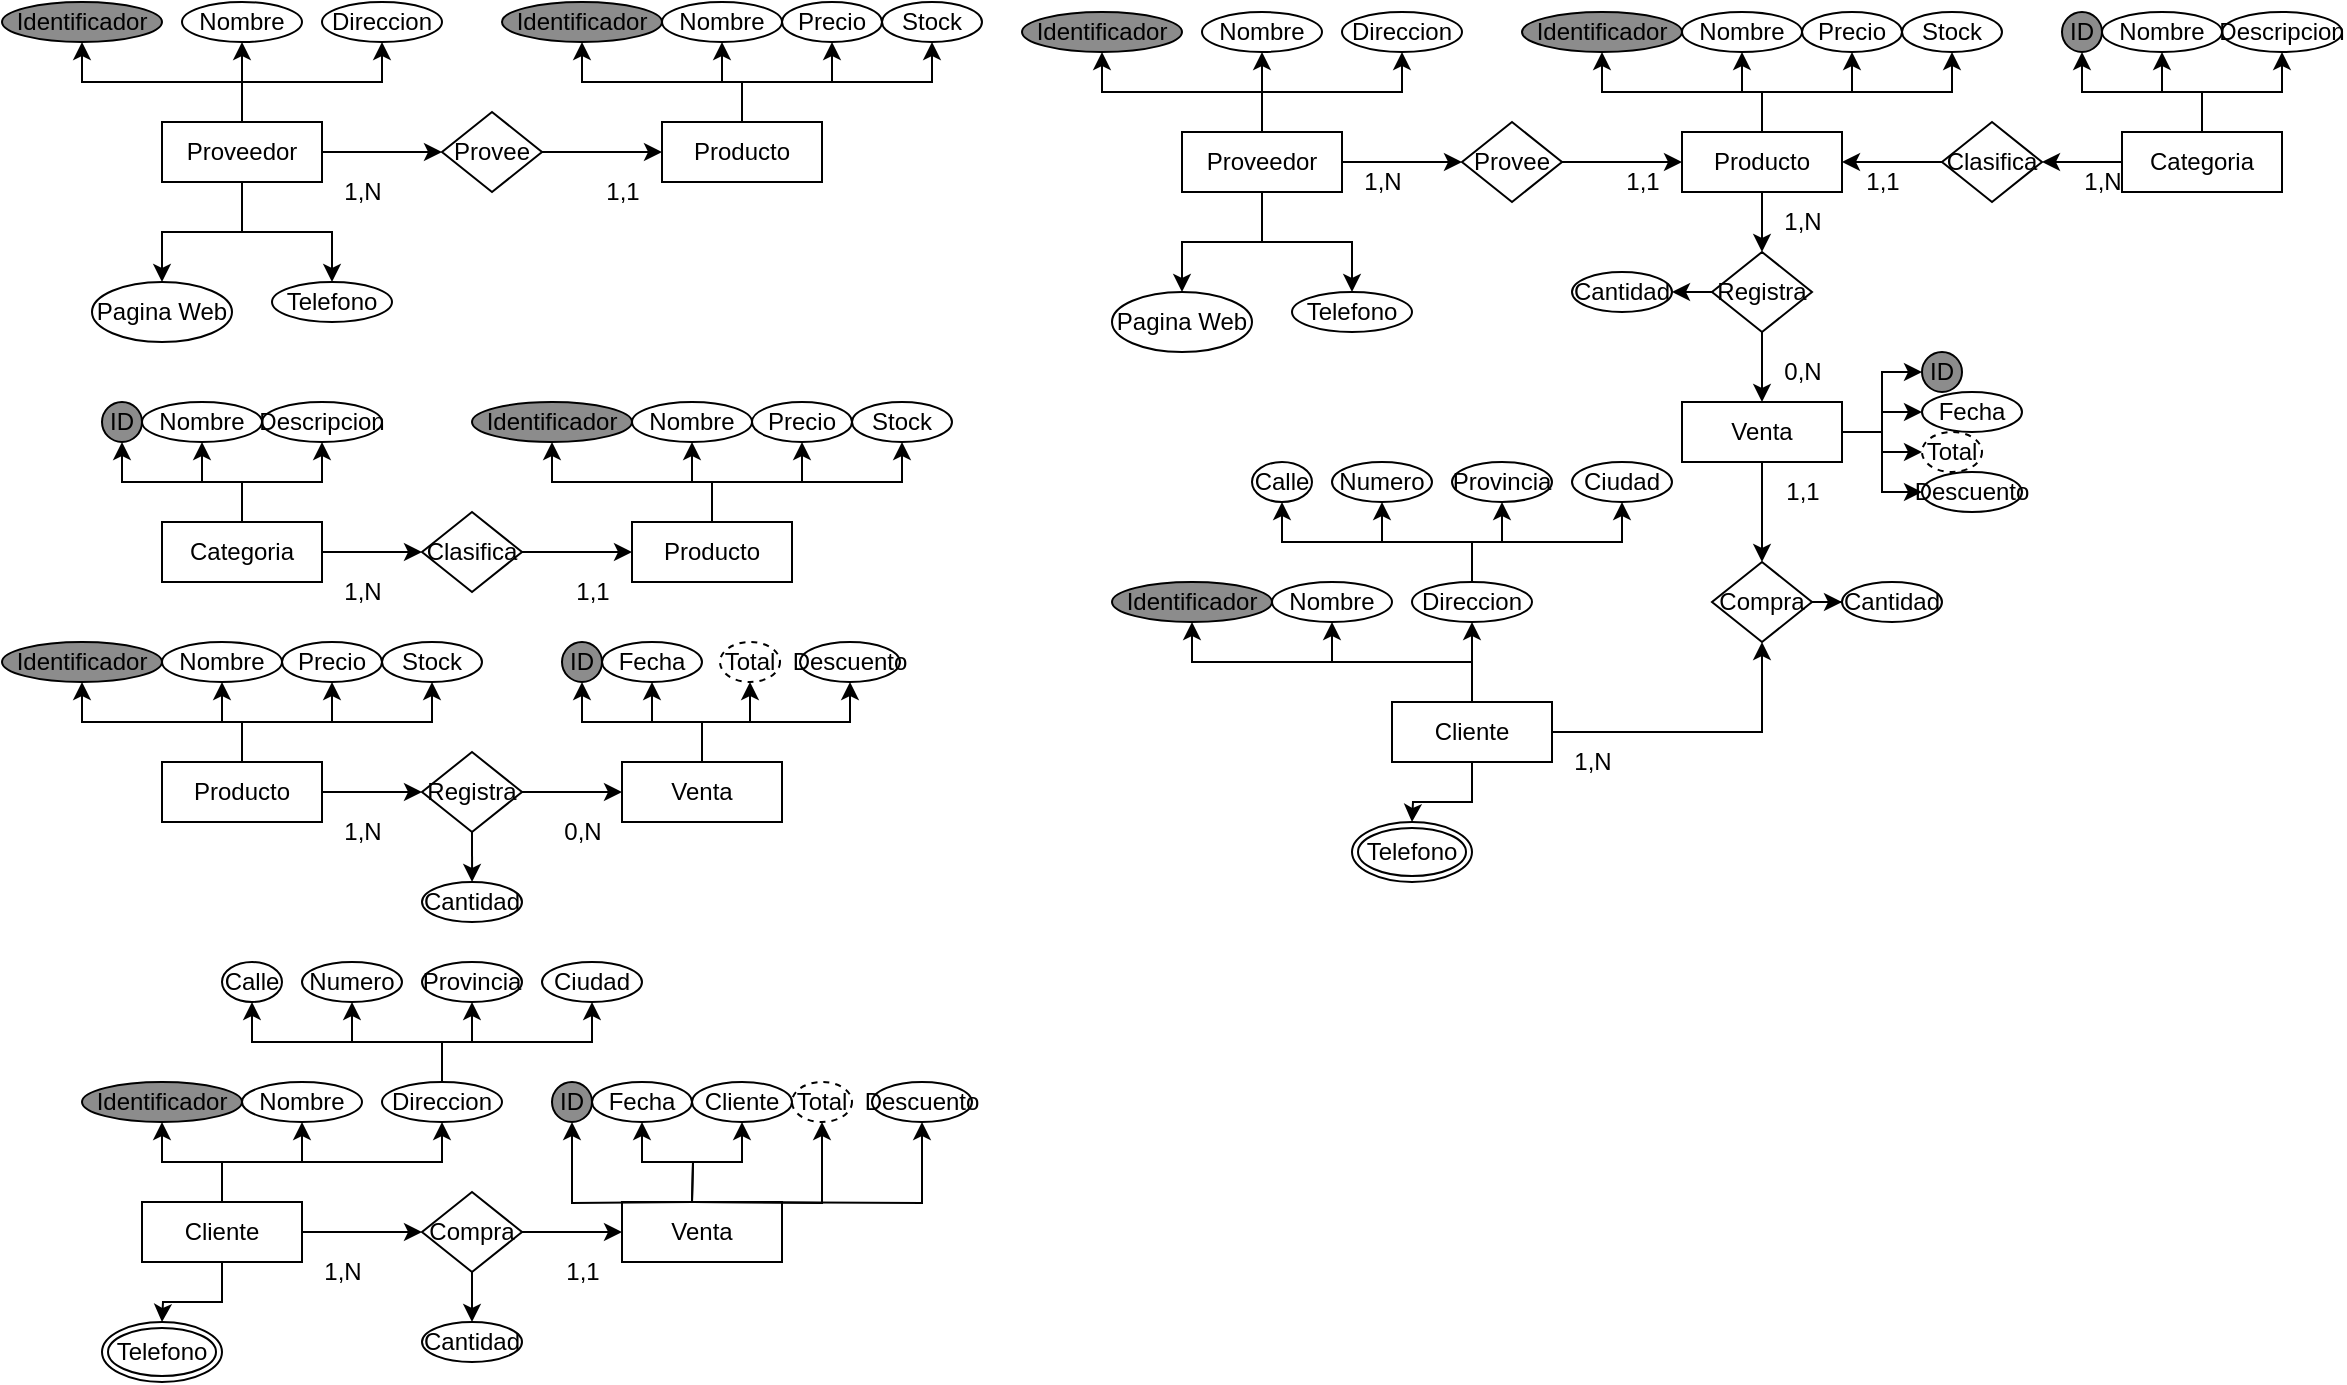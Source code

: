 <mxfile version="20.4.1" type="device"><diagram id="pn0UYBncT1YcpUDkADJy" name="Página-1"><mxGraphModel dx="1955" dy="907" grid="1" gridSize="10" guides="1" tooltips="1" connect="1" arrows="1" fold="1" page="1" pageScale="1" pageWidth="827" pageHeight="1169" math="0" shadow="0"><root><mxCell id="0"/><mxCell id="1" parent="0"/><mxCell id="WJooTVMHky1j0S2hfxeT-3" style="edgeStyle=orthogonalEdgeStyle;rounded=0;orthogonalLoop=1;jettySize=auto;html=1;exitX=0.5;exitY=0;exitDx=0;exitDy=0;entryX=0.5;entryY=1;entryDx=0;entryDy=0;" edge="1" parent="1" source="WJooTVMHky1j0S2hfxeT-1" target="WJooTVMHky1j0S2hfxeT-2"><mxGeometry relative="1" as="geometry"/></mxCell><mxCell id="WJooTVMHky1j0S2hfxeT-5" style="edgeStyle=orthogonalEdgeStyle;rounded=0;orthogonalLoop=1;jettySize=auto;html=1;exitX=0.5;exitY=0;exitDx=0;exitDy=0;entryX=0.5;entryY=1;entryDx=0;entryDy=0;" edge="1" parent="1" source="WJooTVMHky1j0S2hfxeT-1" target="WJooTVMHky1j0S2hfxeT-4"><mxGeometry relative="1" as="geometry"/></mxCell><mxCell id="WJooTVMHky1j0S2hfxeT-7" style="edgeStyle=orthogonalEdgeStyle;rounded=0;orthogonalLoop=1;jettySize=auto;html=1;exitX=0.5;exitY=0;exitDx=0;exitDy=0;entryX=0.5;entryY=1;entryDx=0;entryDy=0;" edge="1" parent="1" source="WJooTVMHky1j0S2hfxeT-1" target="WJooTVMHky1j0S2hfxeT-6"><mxGeometry relative="1" as="geometry"/></mxCell><mxCell id="WJooTVMHky1j0S2hfxeT-9" style="edgeStyle=orthogonalEdgeStyle;rounded=0;orthogonalLoop=1;jettySize=auto;html=1;exitX=0.5;exitY=1;exitDx=0;exitDy=0;entryX=0.5;entryY=0;entryDx=0;entryDy=0;" edge="1" parent="1" source="WJooTVMHky1j0S2hfxeT-1" target="WJooTVMHky1j0S2hfxeT-8"><mxGeometry relative="1" as="geometry"/></mxCell><mxCell id="WJooTVMHky1j0S2hfxeT-12" style="edgeStyle=orthogonalEdgeStyle;rounded=0;orthogonalLoop=1;jettySize=auto;html=1;exitX=0.5;exitY=1;exitDx=0;exitDy=0;entryX=0.5;entryY=0;entryDx=0;entryDy=0;" edge="1" parent="1" source="WJooTVMHky1j0S2hfxeT-1" target="WJooTVMHky1j0S2hfxeT-10"><mxGeometry relative="1" as="geometry"/></mxCell><mxCell id="WJooTVMHky1j0S2hfxeT-67" style="edgeStyle=orthogonalEdgeStyle;rounded=0;orthogonalLoop=1;jettySize=auto;html=1;exitX=1;exitY=0.5;exitDx=0;exitDy=0;entryX=0;entryY=0.5;entryDx=0;entryDy=0;" edge="1" parent="1" source="WJooTVMHky1j0S2hfxeT-1" target="WJooTVMHky1j0S2hfxeT-66"><mxGeometry relative="1" as="geometry"/></mxCell><mxCell id="WJooTVMHky1j0S2hfxeT-1" value="Proveedor" style="rounded=0;whiteSpace=wrap;html=1;" vertex="1" parent="1"><mxGeometry x="90" y="80" width="80" height="30" as="geometry"/></mxCell><mxCell id="WJooTVMHky1j0S2hfxeT-2" value="Identificador" style="ellipse;whiteSpace=wrap;html=1;fillColor=#8C8C8C;" vertex="1" parent="1"><mxGeometry x="10" y="20" width="80" height="20" as="geometry"/></mxCell><mxCell id="WJooTVMHky1j0S2hfxeT-4" value="Nombre" style="ellipse;whiteSpace=wrap;html=1;fillColor=#FFFFFF;" vertex="1" parent="1"><mxGeometry x="100" y="20" width="60" height="20" as="geometry"/></mxCell><mxCell id="WJooTVMHky1j0S2hfxeT-6" value="Direccion" style="ellipse;whiteSpace=wrap;html=1;fillColor=#FFFFFF;" vertex="1" parent="1"><mxGeometry x="170" y="20" width="60" height="20" as="geometry"/></mxCell><mxCell id="WJooTVMHky1j0S2hfxeT-8" value="Telefono" style="ellipse;whiteSpace=wrap;html=1;fillColor=#FFFFFF;" vertex="1" parent="1"><mxGeometry x="145" y="160" width="60" height="20" as="geometry"/></mxCell><mxCell id="WJooTVMHky1j0S2hfxeT-10" value="Pagina Web" style="ellipse;whiteSpace=wrap;html=1;fillColor=#FFFFFF;" vertex="1" parent="1"><mxGeometry x="55" y="160" width="70" height="30" as="geometry"/></mxCell><mxCell id="WJooTVMHky1j0S2hfxeT-15" style="edgeStyle=orthogonalEdgeStyle;rounded=0;orthogonalLoop=1;jettySize=auto;html=1;exitX=0.5;exitY=0;exitDx=0;exitDy=0;entryX=0.5;entryY=1;entryDx=0;entryDy=0;" edge="1" parent="1" source="WJooTVMHky1j0S2hfxeT-13" target="WJooTVMHky1j0S2hfxeT-14"><mxGeometry relative="1" as="geometry"/></mxCell><mxCell id="WJooTVMHky1j0S2hfxeT-21" style="edgeStyle=orthogonalEdgeStyle;rounded=0;orthogonalLoop=1;jettySize=auto;html=1;exitX=0.5;exitY=0;exitDx=0;exitDy=0;entryX=0.5;entryY=1;entryDx=0;entryDy=0;" edge="1" parent="1" source="WJooTVMHky1j0S2hfxeT-13" target="WJooTVMHky1j0S2hfxeT-19"><mxGeometry relative="1" as="geometry"/></mxCell><mxCell id="WJooTVMHky1j0S2hfxeT-22" style="edgeStyle=orthogonalEdgeStyle;rounded=0;orthogonalLoop=1;jettySize=auto;html=1;exitX=0.5;exitY=0;exitDx=0;exitDy=0;entryX=0.5;entryY=1;entryDx=0;entryDy=0;" edge="1" parent="1" source="WJooTVMHky1j0S2hfxeT-13" target="WJooTVMHky1j0S2hfxeT-20"><mxGeometry relative="1" as="geometry"/></mxCell><mxCell id="WJooTVMHky1j0S2hfxeT-24" style="edgeStyle=orthogonalEdgeStyle;rounded=0;orthogonalLoop=1;jettySize=auto;html=1;exitX=0.5;exitY=1;exitDx=0;exitDy=0;entryX=0.5;entryY=0;entryDx=0;entryDy=0;" edge="1" parent="1" source="WJooTVMHky1j0S2hfxeT-13"><mxGeometry relative="1" as="geometry"><mxPoint x="90" y="680" as="targetPoint"/></mxGeometry></mxCell><mxCell id="WJooTVMHky1j0S2hfxeT-110" value="" style="edgeStyle=orthogonalEdgeStyle;rounded=0;orthogonalLoop=1;jettySize=auto;html=1;" edge="1" parent="1" source="WJooTVMHky1j0S2hfxeT-13" target="WJooTVMHky1j0S2hfxeT-108"><mxGeometry relative="1" as="geometry"/></mxCell><mxCell id="WJooTVMHky1j0S2hfxeT-13" value="Cliente" style="rounded=0;whiteSpace=wrap;html=1;fillColor=#FFFFFF;" vertex="1" parent="1"><mxGeometry x="80" y="620" width="80" height="30" as="geometry"/></mxCell><mxCell id="WJooTVMHky1j0S2hfxeT-14" value="Identificador" style="ellipse;whiteSpace=wrap;html=1;fillColor=#8C8C8C;" vertex="1" parent="1"><mxGeometry x="50" y="560" width="80" height="20" as="geometry"/></mxCell><mxCell id="WJooTVMHky1j0S2hfxeT-19" value="Nombre" style="ellipse;whiteSpace=wrap;html=1;fillColor=#FFFFFF;" vertex="1" parent="1"><mxGeometry x="130" y="560" width="60" height="20" as="geometry"/></mxCell><mxCell id="WJooTVMHky1j0S2hfxeT-31" style="edgeStyle=orthogonalEdgeStyle;rounded=0;orthogonalLoop=1;jettySize=auto;html=1;exitX=0.5;exitY=0;exitDx=0;exitDy=0;entryX=0.5;entryY=1;entryDx=0;entryDy=0;" edge="1" parent="1" source="WJooTVMHky1j0S2hfxeT-20" target="WJooTVMHky1j0S2hfxeT-26"><mxGeometry relative="1" as="geometry"/></mxCell><mxCell id="WJooTVMHky1j0S2hfxeT-32" style="edgeStyle=orthogonalEdgeStyle;rounded=0;orthogonalLoop=1;jettySize=auto;html=1;exitX=0.5;exitY=0;exitDx=0;exitDy=0;entryX=0.5;entryY=1;entryDx=0;entryDy=0;" edge="1" parent="1" source="WJooTVMHky1j0S2hfxeT-20" target="WJooTVMHky1j0S2hfxeT-27"><mxGeometry relative="1" as="geometry"/></mxCell><mxCell id="WJooTVMHky1j0S2hfxeT-33" style="edgeStyle=orthogonalEdgeStyle;rounded=0;orthogonalLoop=1;jettySize=auto;html=1;exitX=0.5;exitY=0;exitDx=0;exitDy=0;entryX=0.5;entryY=1;entryDx=0;entryDy=0;" edge="1" parent="1" source="WJooTVMHky1j0S2hfxeT-20" target="WJooTVMHky1j0S2hfxeT-29"><mxGeometry relative="1" as="geometry"/></mxCell><mxCell id="WJooTVMHky1j0S2hfxeT-34" style="edgeStyle=orthogonalEdgeStyle;rounded=0;orthogonalLoop=1;jettySize=auto;html=1;exitX=0.5;exitY=0;exitDx=0;exitDy=0;entryX=0.5;entryY=1;entryDx=0;entryDy=0;" edge="1" parent="1" source="WJooTVMHky1j0S2hfxeT-20" target="WJooTVMHky1j0S2hfxeT-30"><mxGeometry relative="1" as="geometry"/></mxCell><mxCell id="WJooTVMHky1j0S2hfxeT-20" value="Direccion" style="ellipse;whiteSpace=wrap;html=1;fillColor=#FFFFFF;" vertex="1" parent="1"><mxGeometry x="200" y="560" width="60" height="20" as="geometry"/></mxCell><mxCell id="WJooTVMHky1j0S2hfxeT-25" value="Telefono" style="ellipse;shape=doubleEllipse;margin=3;whiteSpace=wrap;html=1;align=center;fillColor=#FFFFFF;" vertex="1" parent="1"><mxGeometry x="60" y="680" width="60" height="30" as="geometry"/></mxCell><mxCell id="WJooTVMHky1j0S2hfxeT-26" value="Calle" style="ellipse;whiteSpace=wrap;html=1;fillColor=#FFFFFF;" vertex="1" parent="1"><mxGeometry x="120" y="500" width="30" height="20" as="geometry"/></mxCell><mxCell id="WJooTVMHky1j0S2hfxeT-27" value="Numero" style="ellipse;whiteSpace=wrap;html=1;fillColor=#FFFFFF;" vertex="1" parent="1"><mxGeometry x="160" y="500" width="50" height="20" as="geometry"/></mxCell><mxCell id="WJooTVMHky1j0S2hfxeT-29" value="Provincia" style="ellipse;whiteSpace=wrap;html=1;fillColor=#FFFFFF;" vertex="1" parent="1"><mxGeometry x="220" y="500" width="50" height="20" as="geometry"/></mxCell><mxCell id="WJooTVMHky1j0S2hfxeT-30" value="Ciudad" style="ellipse;whiteSpace=wrap;html=1;fillColor=#FFFFFF;" vertex="1" parent="1"><mxGeometry x="280" y="500" width="50" height="20" as="geometry"/></mxCell><mxCell id="WJooTVMHky1j0S2hfxeT-42" style="edgeStyle=orthogonalEdgeStyle;rounded=0;orthogonalLoop=1;jettySize=auto;html=1;exitX=0.5;exitY=0;exitDx=0;exitDy=0;entryX=0.5;entryY=1;entryDx=0;entryDy=0;" edge="1" parent="1" source="WJooTVMHky1j0S2hfxeT-35" target="WJooTVMHky1j0S2hfxeT-36"><mxGeometry relative="1" as="geometry"/></mxCell><mxCell id="WJooTVMHky1j0S2hfxeT-43" style="edgeStyle=orthogonalEdgeStyle;rounded=0;orthogonalLoop=1;jettySize=auto;html=1;exitX=0.5;exitY=0;exitDx=0;exitDy=0;entryX=0.5;entryY=1;entryDx=0;entryDy=0;" edge="1" parent="1" source="WJooTVMHky1j0S2hfxeT-35" target="WJooTVMHky1j0S2hfxeT-37"><mxGeometry relative="1" as="geometry"/></mxCell><mxCell id="WJooTVMHky1j0S2hfxeT-44" style="edgeStyle=orthogonalEdgeStyle;rounded=0;orthogonalLoop=1;jettySize=auto;html=1;exitX=0.5;exitY=0;exitDx=0;exitDy=0;entryX=0.5;entryY=1;entryDx=0;entryDy=0;" edge="1" parent="1" source="WJooTVMHky1j0S2hfxeT-35" target="WJooTVMHky1j0S2hfxeT-38"><mxGeometry relative="1" as="geometry"/></mxCell><mxCell id="WJooTVMHky1j0S2hfxeT-45" style="edgeStyle=orthogonalEdgeStyle;rounded=0;orthogonalLoop=1;jettySize=auto;html=1;exitX=0.5;exitY=0;exitDx=0;exitDy=0;" edge="1" parent="1" source="WJooTVMHky1j0S2hfxeT-35" target="WJooTVMHky1j0S2hfxeT-39"><mxGeometry relative="1" as="geometry"/></mxCell><mxCell id="WJooTVMHky1j0S2hfxeT-35" value="Producto" style="rounded=0;whiteSpace=wrap;html=1;fillColor=#FFFFFF;" vertex="1" parent="1"><mxGeometry x="340" y="80" width="80" height="30" as="geometry"/></mxCell><mxCell id="WJooTVMHky1j0S2hfxeT-36" value="Identificador" style="ellipse;whiteSpace=wrap;html=1;fillColor=#8C8C8C;" vertex="1" parent="1"><mxGeometry x="260" y="20" width="80" height="20" as="geometry"/></mxCell><mxCell id="WJooTVMHky1j0S2hfxeT-37" value="Nombre" style="ellipse;whiteSpace=wrap;html=1;fillColor=#FFFFFF;" vertex="1" parent="1"><mxGeometry x="340" y="20" width="60" height="20" as="geometry"/></mxCell><mxCell id="WJooTVMHky1j0S2hfxeT-38" value="Precio" style="ellipse;whiteSpace=wrap;html=1;fillColor=#FFFFFF;" vertex="1" parent="1"><mxGeometry x="400" y="20" width="50" height="20" as="geometry"/></mxCell><mxCell id="WJooTVMHky1j0S2hfxeT-39" value="Stock" style="ellipse;whiteSpace=wrap;html=1;fillColor=#FFFFFF;" vertex="1" parent="1"><mxGeometry x="450" y="20" width="50" height="20" as="geometry"/></mxCell><mxCell id="WJooTVMHky1j0S2hfxeT-51" style="edgeStyle=orthogonalEdgeStyle;rounded=0;orthogonalLoop=1;jettySize=auto;html=1;exitX=0.5;exitY=0;exitDx=0;exitDy=0;entryX=0.5;entryY=1;entryDx=0;entryDy=0;" edge="1" parent="1" source="WJooTVMHky1j0S2hfxeT-46" target="WJooTVMHky1j0S2hfxeT-47"><mxGeometry relative="1" as="geometry"/></mxCell><mxCell id="WJooTVMHky1j0S2hfxeT-52" style="edgeStyle=orthogonalEdgeStyle;rounded=0;orthogonalLoop=1;jettySize=auto;html=1;exitX=0.5;exitY=0;exitDx=0;exitDy=0;entryX=0.5;entryY=1;entryDx=0;entryDy=0;" edge="1" parent="1" source="WJooTVMHky1j0S2hfxeT-46" target="WJooTVMHky1j0S2hfxeT-49"><mxGeometry relative="1" as="geometry"/></mxCell><mxCell id="WJooTVMHky1j0S2hfxeT-53" style="edgeStyle=orthogonalEdgeStyle;rounded=0;orthogonalLoop=1;jettySize=auto;html=1;exitX=0.5;exitY=0;exitDx=0;exitDy=0;entryX=0.5;entryY=1;entryDx=0;entryDy=0;" edge="1" parent="1" source="WJooTVMHky1j0S2hfxeT-46" target="WJooTVMHky1j0S2hfxeT-50"><mxGeometry relative="1" as="geometry"/></mxCell><mxCell id="WJooTVMHky1j0S2hfxeT-85" style="edgeStyle=orthogonalEdgeStyle;rounded=0;orthogonalLoop=1;jettySize=auto;html=1;exitX=1;exitY=0.5;exitDx=0;exitDy=0;entryX=0;entryY=0.5;entryDx=0;entryDy=0;" edge="1" parent="1" source="WJooTVMHky1j0S2hfxeT-46" target="WJooTVMHky1j0S2hfxeT-84"><mxGeometry relative="1" as="geometry"/></mxCell><mxCell id="WJooTVMHky1j0S2hfxeT-46" value="Categoria" style="rounded=0;whiteSpace=wrap;html=1;fillColor=#FFFFFF;" vertex="1" parent="1"><mxGeometry x="90" y="280" width="80" height="30" as="geometry"/></mxCell><mxCell id="WJooTVMHky1j0S2hfxeT-47" value="ID" style="ellipse;whiteSpace=wrap;html=1;fillColor=#8C8C8C;" vertex="1" parent="1"><mxGeometry x="60" y="220" width="20" height="20" as="geometry"/></mxCell><mxCell id="WJooTVMHky1j0S2hfxeT-49" value="Nombre" style="ellipse;whiteSpace=wrap;html=1;fillColor=#FFFFFF;" vertex="1" parent="1"><mxGeometry x="80" y="220" width="60" height="20" as="geometry"/></mxCell><mxCell id="WJooTVMHky1j0S2hfxeT-50" value="Descripcion" style="ellipse;whiteSpace=wrap;html=1;fillColor=#FFFFFF;" vertex="1" parent="1"><mxGeometry x="140" y="220" width="60" height="20" as="geometry"/></mxCell><mxCell id="WJooTVMHky1j0S2hfxeT-60" style="edgeStyle=orthogonalEdgeStyle;rounded=0;orthogonalLoop=1;jettySize=auto;html=1;exitX=0.5;exitY=0;exitDx=0;exitDy=0;entryX=0.5;entryY=1;entryDx=0;entryDy=0;" edge="1" parent="1" source="WJooTVMHky1j0S2hfxeT-55" target="WJooTVMHky1j0S2hfxeT-57"><mxGeometry relative="1" as="geometry"/></mxCell><mxCell id="WJooTVMHky1j0S2hfxeT-61" style="edgeStyle=orthogonalEdgeStyle;rounded=0;orthogonalLoop=1;jettySize=auto;html=1;exitX=0.5;exitY=0;exitDx=0;exitDy=0;entryX=0.5;entryY=1;entryDx=0;entryDy=0;" edge="1" parent="1" source="WJooTVMHky1j0S2hfxeT-55" target="WJooTVMHky1j0S2hfxeT-58"><mxGeometry relative="1" as="geometry"/></mxCell><mxCell id="WJooTVMHky1j0S2hfxeT-63" style="edgeStyle=orthogonalEdgeStyle;rounded=0;orthogonalLoop=1;jettySize=auto;html=1;exitX=0.5;exitY=0;exitDx=0;exitDy=0;entryX=0.5;entryY=1;entryDx=0;entryDy=0;" edge="1" parent="1" source="WJooTVMHky1j0S2hfxeT-55" target="WJooTVMHky1j0S2hfxeT-56"><mxGeometry relative="1" as="geometry"/></mxCell><mxCell id="WJooTVMHky1j0S2hfxeT-65" style="edgeStyle=orthogonalEdgeStyle;rounded=0;orthogonalLoop=1;jettySize=auto;html=1;exitX=0.5;exitY=0;exitDx=0;exitDy=0;entryX=0.5;entryY=1;entryDx=0;entryDy=0;" edge="1" parent="1" source="WJooTVMHky1j0S2hfxeT-55" target="WJooTVMHky1j0S2hfxeT-64"><mxGeometry relative="1" as="geometry"/></mxCell><mxCell id="WJooTVMHky1j0S2hfxeT-55" value="Venta" style="rounded=0;whiteSpace=wrap;html=1;fillColor=#FFFFFF;" vertex="1" parent="1"><mxGeometry x="320" y="400" width="80" height="30" as="geometry"/></mxCell><mxCell id="WJooTVMHky1j0S2hfxeT-56" value="Total" style="ellipse;whiteSpace=wrap;html=1;align=center;dashed=1;fillColor=#FFFFFF;" vertex="1" parent="1"><mxGeometry x="369" y="340" width="30" height="20" as="geometry"/></mxCell><mxCell id="WJooTVMHky1j0S2hfxeT-57" value="ID" style="ellipse;whiteSpace=wrap;html=1;fillColor=#8C8C8C;" vertex="1" parent="1"><mxGeometry x="290" y="340" width="20" height="20" as="geometry"/></mxCell><mxCell id="WJooTVMHky1j0S2hfxeT-58" value="Fecha" style="ellipse;whiteSpace=wrap;html=1;fillColor=#FFFFFF;" vertex="1" parent="1"><mxGeometry x="310" y="340" width="50" height="20" as="geometry"/></mxCell><mxCell id="WJooTVMHky1j0S2hfxeT-64" value="Descuento" style="ellipse;whiteSpace=wrap;html=1;fillColor=#FFFFFF;" vertex="1" parent="1"><mxGeometry x="409" y="340" width="50" height="20" as="geometry"/></mxCell><mxCell id="WJooTVMHky1j0S2hfxeT-68" style="edgeStyle=orthogonalEdgeStyle;rounded=0;orthogonalLoop=1;jettySize=auto;html=1;exitX=1;exitY=0.5;exitDx=0;exitDy=0;entryX=0;entryY=0.5;entryDx=0;entryDy=0;" edge="1" parent="1" source="WJooTVMHky1j0S2hfxeT-66" target="WJooTVMHky1j0S2hfxeT-35"><mxGeometry relative="1" as="geometry"/></mxCell><mxCell id="WJooTVMHky1j0S2hfxeT-66" value="Provee" style="shape=rhombus;perimeter=rhombusPerimeter;whiteSpace=wrap;html=1;align=center;fillColor=#FFFFFF;" vertex="1" parent="1"><mxGeometry x="230" y="75" width="50" height="40" as="geometry"/></mxCell><mxCell id="WJooTVMHky1j0S2hfxeT-69" value="1,1" style="text;html=1;align=center;verticalAlign=middle;resizable=0;points=[];autosize=1;strokeColor=none;fillColor=none;" vertex="1" parent="1"><mxGeometry x="300" y="100" width="40" height="30" as="geometry"/></mxCell><mxCell id="WJooTVMHky1j0S2hfxeT-71" value="1,N" style="text;html=1;align=center;verticalAlign=middle;resizable=0;points=[];autosize=1;strokeColor=none;fillColor=none;" vertex="1" parent="1"><mxGeometry x="170" y="100" width="40" height="30" as="geometry"/></mxCell><mxCell id="WJooTVMHky1j0S2hfxeT-72" style="edgeStyle=orthogonalEdgeStyle;rounded=0;orthogonalLoop=1;jettySize=auto;html=1;exitX=0.5;exitY=0;exitDx=0;exitDy=0;entryX=0.5;entryY=1;entryDx=0;entryDy=0;" edge="1" parent="1" source="WJooTVMHky1j0S2hfxeT-76" target="WJooTVMHky1j0S2hfxeT-77"><mxGeometry relative="1" as="geometry"/></mxCell><mxCell id="WJooTVMHky1j0S2hfxeT-73" style="edgeStyle=orthogonalEdgeStyle;rounded=0;orthogonalLoop=1;jettySize=auto;html=1;exitX=0.5;exitY=0;exitDx=0;exitDy=0;entryX=0.5;entryY=1;entryDx=0;entryDy=0;" edge="1" parent="1" source="WJooTVMHky1j0S2hfxeT-76" target="WJooTVMHky1j0S2hfxeT-78"><mxGeometry relative="1" as="geometry"/></mxCell><mxCell id="WJooTVMHky1j0S2hfxeT-74" style="edgeStyle=orthogonalEdgeStyle;rounded=0;orthogonalLoop=1;jettySize=auto;html=1;exitX=0.5;exitY=0;exitDx=0;exitDy=0;entryX=0.5;entryY=1;entryDx=0;entryDy=0;" edge="1" parent="1" source="WJooTVMHky1j0S2hfxeT-76" target="WJooTVMHky1j0S2hfxeT-79"><mxGeometry relative="1" as="geometry"/></mxCell><mxCell id="WJooTVMHky1j0S2hfxeT-75" style="edgeStyle=orthogonalEdgeStyle;rounded=0;orthogonalLoop=1;jettySize=auto;html=1;exitX=0.5;exitY=0;exitDx=0;exitDy=0;" edge="1" parent="1" source="WJooTVMHky1j0S2hfxeT-76" target="WJooTVMHky1j0S2hfxeT-80"><mxGeometry relative="1" as="geometry"/></mxCell><mxCell id="WJooTVMHky1j0S2hfxeT-76" value="Producto" style="rounded=0;whiteSpace=wrap;html=1;fillColor=#FFFFFF;" vertex="1" parent="1"><mxGeometry x="325" y="280" width="80" height="30" as="geometry"/></mxCell><mxCell id="WJooTVMHky1j0S2hfxeT-77" value="Identificador" style="ellipse;whiteSpace=wrap;html=1;fillColor=#8C8C8C;" vertex="1" parent="1"><mxGeometry x="245" y="220" width="80" height="20" as="geometry"/></mxCell><mxCell id="WJooTVMHky1j0S2hfxeT-78" value="Nombre" style="ellipse;whiteSpace=wrap;html=1;fillColor=#FFFFFF;" vertex="1" parent="1"><mxGeometry x="325" y="220" width="60" height="20" as="geometry"/></mxCell><mxCell id="WJooTVMHky1j0S2hfxeT-79" value="Precio" style="ellipse;whiteSpace=wrap;html=1;fillColor=#FFFFFF;" vertex="1" parent="1"><mxGeometry x="385" y="220" width="50" height="20" as="geometry"/></mxCell><mxCell id="WJooTVMHky1j0S2hfxeT-80" value="Stock" style="ellipse;whiteSpace=wrap;html=1;fillColor=#FFFFFF;" vertex="1" parent="1"><mxGeometry x="435" y="220" width="50" height="20" as="geometry"/></mxCell><mxCell id="WJooTVMHky1j0S2hfxeT-86" style="edgeStyle=orthogonalEdgeStyle;rounded=0;orthogonalLoop=1;jettySize=auto;html=1;exitX=1;exitY=0.5;exitDx=0;exitDy=0;entryX=0;entryY=0.5;entryDx=0;entryDy=0;" edge="1" parent="1" source="WJooTVMHky1j0S2hfxeT-84" target="WJooTVMHky1j0S2hfxeT-76"><mxGeometry relative="1" as="geometry"/></mxCell><mxCell id="WJooTVMHky1j0S2hfxeT-84" value="Clasifica" style="shape=rhombus;perimeter=rhombusPerimeter;whiteSpace=wrap;html=1;align=center;fillColor=#FFFFFF;" vertex="1" parent="1"><mxGeometry x="220" y="275" width="50" height="40" as="geometry"/></mxCell><mxCell id="WJooTVMHky1j0S2hfxeT-87" value="1,1" style="text;html=1;align=center;verticalAlign=middle;resizable=0;points=[];autosize=1;strokeColor=none;fillColor=none;" vertex="1" parent="1"><mxGeometry x="285" y="300" width="40" height="30" as="geometry"/></mxCell><mxCell id="WJooTVMHky1j0S2hfxeT-88" value="1,N" style="text;html=1;align=center;verticalAlign=middle;resizable=0;points=[];autosize=1;strokeColor=none;fillColor=none;" vertex="1" parent="1"><mxGeometry x="170" y="300" width="40" height="30" as="geometry"/></mxCell><mxCell id="WJooTVMHky1j0S2hfxeT-89" style="edgeStyle=orthogonalEdgeStyle;rounded=0;orthogonalLoop=1;jettySize=auto;html=1;exitX=0.5;exitY=0;exitDx=0;exitDy=0;entryX=0.5;entryY=1;entryDx=0;entryDy=0;" edge="1" parent="1" source="WJooTVMHky1j0S2hfxeT-93" target="WJooTVMHky1j0S2hfxeT-94"><mxGeometry relative="1" as="geometry"/></mxCell><mxCell id="WJooTVMHky1j0S2hfxeT-90" style="edgeStyle=orthogonalEdgeStyle;rounded=0;orthogonalLoop=1;jettySize=auto;html=1;exitX=0.5;exitY=0;exitDx=0;exitDy=0;entryX=0.5;entryY=1;entryDx=0;entryDy=0;" edge="1" parent="1" source="WJooTVMHky1j0S2hfxeT-93" target="WJooTVMHky1j0S2hfxeT-95"><mxGeometry relative="1" as="geometry"/></mxCell><mxCell id="WJooTVMHky1j0S2hfxeT-91" style="edgeStyle=orthogonalEdgeStyle;rounded=0;orthogonalLoop=1;jettySize=auto;html=1;exitX=0.5;exitY=0;exitDx=0;exitDy=0;entryX=0.5;entryY=1;entryDx=0;entryDy=0;" edge="1" parent="1" source="WJooTVMHky1j0S2hfxeT-93" target="WJooTVMHky1j0S2hfxeT-96"><mxGeometry relative="1" as="geometry"/></mxCell><mxCell id="WJooTVMHky1j0S2hfxeT-92" style="edgeStyle=orthogonalEdgeStyle;rounded=0;orthogonalLoop=1;jettySize=auto;html=1;exitX=0.5;exitY=0;exitDx=0;exitDy=0;" edge="1" parent="1" source="WJooTVMHky1j0S2hfxeT-93" target="WJooTVMHky1j0S2hfxeT-97"><mxGeometry relative="1" as="geometry"/></mxCell><mxCell id="WJooTVMHky1j0S2hfxeT-102" style="edgeStyle=orthogonalEdgeStyle;rounded=0;orthogonalLoop=1;jettySize=auto;html=1;exitX=1;exitY=0.5;exitDx=0;exitDy=0;" edge="1" parent="1" source="WJooTVMHky1j0S2hfxeT-93" target="WJooTVMHky1j0S2hfxeT-99"><mxGeometry relative="1" as="geometry"/></mxCell><mxCell id="WJooTVMHky1j0S2hfxeT-93" value="Producto" style="rounded=0;whiteSpace=wrap;html=1;fillColor=#FFFFFF;" vertex="1" parent="1"><mxGeometry x="90" y="400" width="80" height="30" as="geometry"/></mxCell><mxCell id="WJooTVMHky1j0S2hfxeT-94" value="Identificador" style="ellipse;whiteSpace=wrap;html=1;fillColor=#8C8C8C;" vertex="1" parent="1"><mxGeometry x="10" y="340" width="80" height="20" as="geometry"/></mxCell><mxCell id="WJooTVMHky1j0S2hfxeT-95" value="Nombre" style="ellipse;whiteSpace=wrap;html=1;fillColor=#FFFFFF;" vertex="1" parent="1"><mxGeometry x="90" y="340" width="60" height="20" as="geometry"/></mxCell><mxCell id="WJooTVMHky1j0S2hfxeT-96" value="Precio" style="ellipse;whiteSpace=wrap;html=1;fillColor=#FFFFFF;" vertex="1" parent="1"><mxGeometry x="150" y="340" width="50" height="20" as="geometry"/></mxCell><mxCell id="WJooTVMHky1j0S2hfxeT-97" value="Stock" style="ellipse;whiteSpace=wrap;html=1;fillColor=#FFFFFF;" vertex="1" parent="1"><mxGeometry x="200" y="340" width="50" height="20" as="geometry"/></mxCell><mxCell id="WJooTVMHky1j0S2hfxeT-101" value="" style="edgeStyle=orthogonalEdgeStyle;rounded=0;orthogonalLoop=1;jettySize=auto;html=1;" edge="1" parent="1" source="WJooTVMHky1j0S2hfxeT-99" target="WJooTVMHky1j0S2hfxeT-55"><mxGeometry relative="1" as="geometry"/></mxCell><mxCell id="WJooTVMHky1j0S2hfxeT-106" style="edgeStyle=orthogonalEdgeStyle;rounded=0;orthogonalLoop=1;jettySize=auto;html=1;exitX=0.5;exitY=1;exitDx=0;exitDy=0;" edge="1" parent="1" source="WJooTVMHky1j0S2hfxeT-99"><mxGeometry relative="1" as="geometry"><mxPoint x="245.034" y="460.0" as="targetPoint"/></mxGeometry></mxCell><mxCell id="WJooTVMHky1j0S2hfxeT-99" value="Registra" style="shape=rhombus;perimeter=rhombusPerimeter;whiteSpace=wrap;html=1;align=center;fillColor=#FFFFFF;" vertex="1" parent="1"><mxGeometry x="220" y="395" width="50" height="40" as="geometry"/></mxCell><mxCell id="WJooTVMHky1j0S2hfxeT-103" value="1,N" style="text;html=1;align=center;verticalAlign=middle;resizable=0;points=[];autosize=1;strokeColor=none;fillColor=none;" vertex="1" parent="1"><mxGeometry x="170" y="420" width="40" height="30" as="geometry"/></mxCell><mxCell id="WJooTVMHky1j0S2hfxeT-104" value="0,N" style="text;html=1;align=center;verticalAlign=middle;resizable=0;points=[];autosize=1;strokeColor=none;fillColor=none;" vertex="1" parent="1"><mxGeometry x="280" y="420" width="40" height="30" as="geometry"/></mxCell><mxCell id="WJooTVMHky1j0S2hfxeT-107" value="Cantidad" style="ellipse;whiteSpace=wrap;html=1;fillColor=#FFFFFF;" vertex="1" parent="1"><mxGeometry x="220" y="460" width="50" height="20" as="geometry"/></mxCell><mxCell id="WJooTVMHky1j0S2hfxeT-111" value="" style="edgeStyle=orthogonalEdgeStyle;rounded=0;orthogonalLoop=1;jettySize=auto;html=1;" edge="1" parent="1" source="WJooTVMHky1j0S2hfxeT-108" target="WJooTVMHky1j0S2hfxeT-109"><mxGeometry relative="1" as="geometry"/></mxCell><mxCell id="WJooTVMHky1j0S2hfxeT-127" style="edgeStyle=orthogonalEdgeStyle;rounded=0;orthogonalLoop=1;jettySize=auto;html=1;exitX=0.5;exitY=1;exitDx=0;exitDy=0;entryX=0.5;entryY=0;entryDx=0;entryDy=0;" edge="1" parent="1" source="WJooTVMHky1j0S2hfxeT-108" target="WJooTVMHky1j0S2hfxeT-126"><mxGeometry relative="1" as="geometry"/></mxCell><mxCell id="WJooTVMHky1j0S2hfxeT-108" value="Compra" style="shape=rhombus;perimeter=rhombusPerimeter;whiteSpace=wrap;html=1;align=center;fillColor=#FFFFFF;" vertex="1" parent="1"><mxGeometry x="220" y="615" width="50" height="40" as="geometry"/></mxCell><mxCell id="WJooTVMHky1j0S2hfxeT-109" value="Venta" style="rounded=0;whiteSpace=wrap;html=1;fillColor=#FFFFFF;" vertex="1" parent="1"><mxGeometry x="320" y="620" width="80" height="30" as="geometry"/></mxCell><mxCell id="WJooTVMHky1j0S2hfxeT-112" style="edgeStyle=orthogonalEdgeStyle;rounded=0;orthogonalLoop=1;jettySize=auto;html=1;exitX=0.5;exitY=0;exitDx=0;exitDy=0;entryX=0.5;entryY=1;entryDx=0;entryDy=0;" edge="1" parent="1" target="WJooTVMHky1j0S2hfxeT-118"><mxGeometry relative="1" as="geometry"><mxPoint x="355" y="620.0" as="sourcePoint"/></mxGeometry></mxCell><mxCell id="WJooTVMHky1j0S2hfxeT-113" style="edgeStyle=orthogonalEdgeStyle;rounded=0;orthogonalLoop=1;jettySize=auto;html=1;exitX=0.5;exitY=0;exitDx=0;exitDy=0;entryX=0.5;entryY=1;entryDx=0;entryDy=0;" edge="1" parent="1" target="WJooTVMHky1j0S2hfxeT-119"><mxGeometry relative="1" as="geometry"><mxPoint x="355" y="620.0" as="sourcePoint"/></mxGeometry></mxCell><mxCell id="WJooTVMHky1j0S2hfxeT-114" style="edgeStyle=orthogonalEdgeStyle;rounded=0;orthogonalLoop=1;jettySize=auto;html=1;entryX=0.5;entryY=1;entryDx=0;entryDy=0;" edge="1" parent="1" target="WJooTVMHky1j0S2hfxeT-120"><mxGeometry relative="1" as="geometry"><mxPoint x="355" y="620.0" as="sourcePoint"/></mxGeometry></mxCell><mxCell id="WJooTVMHky1j0S2hfxeT-115" style="edgeStyle=orthogonalEdgeStyle;rounded=0;orthogonalLoop=1;jettySize=auto;html=1;exitX=0.5;exitY=0;exitDx=0;exitDy=0;entryX=0.5;entryY=1;entryDx=0;entryDy=0;" edge="1" parent="1" target="WJooTVMHky1j0S2hfxeT-117"><mxGeometry relative="1" as="geometry"><mxPoint x="355" y="620.0" as="sourcePoint"/></mxGeometry></mxCell><mxCell id="WJooTVMHky1j0S2hfxeT-116" style="edgeStyle=orthogonalEdgeStyle;rounded=0;orthogonalLoop=1;jettySize=auto;html=1;exitX=0.5;exitY=0;exitDx=0;exitDy=0;entryX=0.5;entryY=1;entryDx=0;entryDy=0;" edge="1" parent="1" target="WJooTVMHky1j0S2hfxeT-121"><mxGeometry relative="1" as="geometry"><mxPoint x="355" y="620.0" as="sourcePoint"/></mxGeometry></mxCell><mxCell id="WJooTVMHky1j0S2hfxeT-117" value="Total" style="ellipse;whiteSpace=wrap;html=1;align=center;dashed=1;fillColor=#FFFFFF;" vertex="1" parent="1"><mxGeometry x="405" y="560" width="30" height="20" as="geometry"/></mxCell><mxCell id="WJooTVMHky1j0S2hfxeT-118" value="ID" style="ellipse;whiteSpace=wrap;html=1;fillColor=#8C8C8C;" vertex="1" parent="1"><mxGeometry x="285" y="560" width="20" height="20" as="geometry"/></mxCell><mxCell id="WJooTVMHky1j0S2hfxeT-119" value="Fecha" style="ellipse;whiteSpace=wrap;html=1;fillColor=#FFFFFF;" vertex="1" parent="1"><mxGeometry x="305" y="560" width="50" height="20" as="geometry"/></mxCell><mxCell id="WJooTVMHky1j0S2hfxeT-120" value="Cliente" style="ellipse;whiteSpace=wrap;html=1;fillColor=#FFFFFF;" vertex="1" parent="1"><mxGeometry x="355" y="560" width="50" height="20" as="geometry"/></mxCell><mxCell id="WJooTVMHky1j0S2hfxeT-121" value="Descuento" style="ellipse;whiteSpace=wrap;html=1;fillColor=#FFFFFF;" vertex="1" parent="1"><mxGeometry x="445" y="560" width="50" height="20" as="geometry"/></mxCell><mxCell id="WJooTVMHky1j0S2hfxeT-122" value="1,N" style="text;html=1;align=center;verticalAlign=middle;resizable=0;points=[];autosize=1;strokeColor=none;fillColor=none;" vertex="1" parent="1"><mxGeometry x="160" y="640" width="40" height="30" as="geometry"/></mxCell><mxCell id="WJooTVMHky1j0S2hfxeT-123" value="1,1" style="text;html=1;align=center;verticalAlign=middle;resizable=0;points=[];autosize=1;strokeColor=none;fillColor=none;" vertex="1" parent="1"><mxGeometry x="280" y="640" width="40" height="30" as="geometry"/></mxCell><mxCell id="WJooTVMHky1j0S2hfxeT-126" value="Cantidad" style="ellipse;whiteSpace=wrap;html=1;fillColor=#FFFFFF;" vertex="1" parent="1"><mxGeometry x="220" y="680" width="50" height="20" as="geometry"/></mxCell><mxCell id="WJooTVMHky1j0S2hfxeT-128" style="edgeStyle=orthogonalEdgeStyle;rounded=0;orthogonalLoop=1;jettySize=auto;html=1;exitX=0.5;exitY=0;exitDx=0;exitDy=0;entryX=0.5;entryY=1;entryDx=0;entryDy=0;" edge="1" parent="1" source="WJooTVMHky1j0S2hfxeT-134" target="WJooTVMHky1j0S2hfxeT-135"><mxGeometry relative="1" as="geometry"/></mxCell><mxCell id="WJooTVMHky1j0S2hfxeT-129" style="edgeStyle=orthogonalEdgeStyle;rounded=0;orthogonalLoop=1;jettySize=auto;html=1;exitX=0.5;exitY=0;exitDx=0;exitDy=0;entryX=0.5;entryY=1;entryDx=0;entryDy=0;" edge="1" parent="1" source="WJooTVMHky1j0S2hfxeT-134" target="WJooTVMHky1j0S2hfxeT-136"><mxGeometry relative="1" as="geometry"/></mxCell><mxCell id="WJooTVMHky1j0S2hfxeT-130" style="edgeStyle=orthogonalEdgeStyle;rounded=0;orthogonalLoop=1;jettySize=auto;html=1;exitX=0.5;exitY=0;exitDx=0;exitDy=0;entryX=0.5;entryY=1;entryDx=0;entryDy=0;" edge="1" parent="1" source="WJooTVMHky1j0S2hfxeT-134" target="WJooTVMHky1j0S2hfxeT-137"><mxGeometry relative="1" as="geometry"/></mxCell><mxCell id="WJooTVMHky1j0S2hfxeT-131" style="edgeStyle=orthogonalEdgeStyle;rounded=0;orthogonalLoop=1;jettySize=auto;html=1;exitX=0.5;exitY=1;exitDx=0;exitDy=0;entryX=0.5;entryY=0;entryDx=0;entryDy=0;" edge="1" parent="1" source="WJooTVMHky1j0S2hfxeT-134" target="WJooTVMHky1j0S2hfxeT-138"><mxGeometry relative="1" as="geometry"/></mxCell><mxCell id="WJooTVMHky1j0S2hfxeT-132" style="edgeStyle=orthogonalEdgeStyle;rounded=0;orthogonalLoop=1;jettySize=auto;html=1;exitX=0.5;exitY=1;exitDx=0;exitDy=0;entryX=0.5;entryY=0;entryDx=0;entryDy=0;" edge="1" parent="1" source="WJooTVMHky1j0S2hfxeT-134" target="WJooTVMHky1j0S2hfxeT-139"><mxGeometry relative="1" as="geometry"/></mxCell><mxCell id="WJooTVMHky1j0S2hfxeT-133" style="edgeStyle=orthogonalEdgeStyle;rounded=0;orthogonalLoop=1;jettySize=auto;html=1;exitX=1;exitY=0.5;exitDx=0;exitDy=0;entryX=0;entryY=0.5;entryDx=0;entryDy=0;" edge="1" parent="1" source="WJooTVMHky1j0S2hfxeT-134" target="WJooTVMHky1j0S2hfxeT-150"><mxGeometry relative="1" as="geometry"/></mxCell><mxCell id="WJooTVMHky1j0S2hfxeT-134" value="Proveedor" style="rounded=0;whiteSpace=wrap;html=1;" vertex="1" parent="1"><mxGeometry x="600" y="85" width="80" height="30" as="geometry"/></mxCell><mxCell id="WJooTVMHky1j0S2hfxeT-135" value="Identificador" style="ellipse;whiteSpace=wrap;html=1;fillColor=#8C8C8C;" vertex="1" parent="1"><mxGeometry x="520" y="25" width="80" height="20" as="geometry"/></mxCell><mxCell id="WJooTVMHky1j0S2hfxeT-136" value="Nombre" style="ellipse;whiteSpace=wrap;html=1;fillColor=#FFFFFF;" vertex="1" parent="1"><mxGeometry x="610" y="25" width="60" height="20" as="geometry"/></mxCell><mxCell id="WJooTVMHky1j0S2hfxeT-137" value="Direccion" style="ellipse;whiteSpace=wrap;html=1;fillColor=#FFFFFF;" vertex="1" parent="1"><mxGeometry x="680" y="25" width="60" height="20" as="geometry"/></mxCell><mxCell id="WJooTVMHky1j0S2hfxeT-138" value="Telefono" style="ellipse;whiteSpace=wrap;html=1;fillColor=#FFFFFF;" vertex="1" parent="1"><mxGeometry x="655" y="165" width="60" height="20" as="geometry"/></mxCell><mxCell id="WJooTVMHky1j0S2hfxeT-139" value="Pagina Web" style="ellipse;whiteSpace=wrap;html=1;fillColor=#FFFFFF;" vertex="1" parent="1"><mxGeometry x="565" y="165" width="70" height="30" as="geometry"/></mxCell><mxCell id="WJooTVMHky1j0S2hfxeT-140" style="edgeStyle=orthogonalEdgeStyle;rounded=0;orthogonalLoop=1;jettySize=auto;html=1;exitX=0.5;exitY=0;exitDx=0;exitDy=0;entryX=0.5;entryY=1;entryDx=0;entryDy=0;" edge="1" parent="1" source="WJooTVMHky1j0S2hfxeT-144" target="WJooTVMHky1j0S2hfxeT-145"><mxGeometry relative="1" as="geometry"/></mxCell><mxCell id="WJooTVMHky1j0S2hfxeT-141" style="edgeStyle=orthogonalEdgeStyle;rounded=0;orthogonalLoop=1;jettySize=auto;html=1;exitX=0.5;exitY=0;exitDx=0;exitDy=0;entryX=0.5;entryY=1;entryDx=0;entryDy=0;" edge="1" parent="1" source="WJooTVMHky1j0S2hfxeT-144" target="WJooTVMHky1j0S2hfxeT-146"><mxGeometry relative="1" as="geometry"/></mxCell><mxCell id="WJooTVMHky1j0S2hfxeT-142" style="edgeStyle=orthogonalEdgeStyle;rounded=0;orthogonalLoop=1;jettySize=auto;html=1;exitX=0.5;exitY=0;exitDx=0;exitDy=0;entryX=0.5;entryY=1;entryDx=0;entryDy=0;" edge="1" parent="1" source="WJooTVMHky1j0S2hfxeT-144" target="WJooTVMHky1j0S2hfxeT-147"><mxGeometry relative="1" as="geometry"/></mxCell><mxCell id="WJooTVMHky1j0S2hfxeT-143" style="edgeStyle=orthogonalEdgeStyle;rounded=0;orthogonalLoop=1;jettySize=auto;html=1;exitX=0.5;exitY=0;exitDx=0;exitDy=0;" edge="1" parent="1" source="WJooTVMHky1j0S2hfxeT-144" target="WJooTVMHky1j0S2hfxeT-148"><mxGeometry relative="1" as="geometry"/></mxCell><mxCell id="WJooTVMHky1j0S2hfxeT-188" style="edgeStyle=orthogonalEdgeStyle;rounded=0;orthogonalLoop=1;jettySize=auto;html=1;exitX=0.5;exitY=1;exitDx=0;exitDy=0;entryX=0.5;entryY=0;entryDx=0;entryDy=0;" edge="1" parent="1" source="WJooTVMHky1j0S2hfxeT-144" target="WJooTVMHky1j0S2hfxeT-177"><mxGeometry relative="1" as="geometry"/></mxCell><mxCell id="WJooTVMHky1j0S2hfxeT-144" value="Producto" style="rounded=0;whiteSpace=wrap;html=1;fillColor=#FFFFFF;" vertex="1" parent="1"><mxGeometry x="850" y="85" width="80" height="30" as="geometry"/></mxCell><mxCell id="WJooTVMHky1j0S2hfxeT-145" value="Identificador" style="ellipse;whiteSpace=wrap;html=1;fillColor=#8C8C8C;" vertex="1" parent="1"><mxGeometry x="770" y="25" width="80" height="20" as="geometry"/></mxCell><mxCell id="WJooTVMHky1j0S2hfxeT-146" value="Nombre" style="ellipse;whiteSpace=wrap;html=1;fillColor=#FFFFFF;" vertex="1" parent="1"><mxGeometry x="850" y="25" width="60" height="20" as="geometry"/></mxCell><mxCell id="WJooTVMHky1j0S2hfxeT-147" value="Precio" style="ellipse;whiteSpace=wrap;html=1;fillColor=#FFFFFF;" vertex="1" parent="1"><mxGeometry x="910" y="25" width="50" height="20" as="geometry"/></mxCell><mxCell id="WJooTVMHky1j0S2hfxeT-148" value="Stock" style="ellipse;whiteSpace=wrap;html=1;fillColor=#FFFFFF;" vertex="1" parent="1"><mxGeometry x="960" y="25" width="50" height="20" as="geometry"/></mxCell><mxCell id="WJooTVMHky1j0S2hfxeT-149" style="edgeStyle=orthogonalEdgeStyle;rounded=0;orthogonalLoop=1;jettySize=auto;html=1;exitX=1;exitY=0.5;exitDx=0;exitDy=0;entryX=0;entryY=0.5;entryDx=0;entryDy=0;" edge="1" parent="1" source="WJooTVMHky1j0S2hfxeT-150" target="WJooTVMHky1j0S2hfxeT-144"><mxGeometry relative="1" as="geometry"/></mxCell><mxCell id="WJooTVMHky1j0S2hfxeT-150" value="Provee" style="shape=rhombus;perimeter=rhombusPerimeter;whiteSpace=wrap;html=1;align=center;fillColor=#FFFFFF;" vertex="1" parent="1"><mxGeometry x="740" y="80" width="50" height="40" as="geometry"/></mxCell><mxCell id="WJooTVMHky1j0S2hfxeT-151" value="1,1" style="text;html=1;align=center;verticalAlign=middle;resizable=0;points=[];autosize=1;strokeColor=none;fillColor=none;" vertex="1" parent="1"><mxGeometry x="810" y="95" width="40" height="30" as="geometry"/></mxCell><mxCell id="WJooTVMHky1j0S2hfxeT-152" value="1,N" style="text;html=1;align=center;verticalAlign=middle;resizable=0;points=[];autosize=1;strokeColor=none;fillColor=none;" vertex="1" parent="1"><mxGeometry x="680" y="95" width="40" height="30" as="geometry"/></mxCell><mxCell id="WJooTVMHky1j0S2hfxeT-153" style="edgeStyle=orthogonalEdgeStyle;rounded=0;orthogonalLoop=1;jettySize=auto;html=1;exitX=0.5;exitY=0;exitDx=0;exitDy=0;entryX=0.5;entryY=1;entryDx=0;entryDy=0;" edge="1" parent="1" source="WJooTVMHky1j0S2hfxeT-157" target="WJooTVMHky1j0S2hfxeT-158"><mxGeometry relative="1" as="geometry"/></mxCell><mxCell id="WJooTVMHky1j0S2hfxeT-154" style="edgeStyle=orthogonalEdgeStyle;rounded=0;orthogonalLoop=1;jettySize=auto;html=1;exitX=0.5;exitY=0;exitDx=0;exitDy=0;entryX=0.5;entryY=1;entryDx=0;entryDy=0;" edge="1" parent="1" source="WJooTVMHky1j0S2hfxeT-157" target="WJooTVMHky1j0S2hfxeT-159"><mxGeometry relative="1" as="geometry"/></mxCell><mxCell id="WJooTVMHky1j0S2hfxeT-155" style="edgeStyle=orthogonalEdgeStyle;rounded=0;orthogonalLoop=1;jettySize=auto;html=1;exitX=0.5;exitY=0;exitDx=0;exitDy=0;entryX=0.5;entryY=1;entryDx=0;entryDy=0;" edge="1" parent="1" source="WJooTVMHky1j0S2hfxeT-157" target="WJooTVMHky1j0S2hfxeT-160"><mxGeometry relative="1" as="geometry"/></mxCell><mxCell id="WJooTVMHky1j0S2hfxeT-162" value="" style="edgeStyle=orthogonalEdgeStyle;rounded=0;orthogonalLoop=1;jettySize=auto;html=1;" edge="1" parent="1" source="WJooTVMHky1j0S2hfxeT-157" target="WJooTVMHky1j0S2hfxeT-161"><mxGeometry relative="1" as="geometry"/></mxCell><mxCell id="WJooTVMHky1j0S2hfxeT-157" value="Categoria" style="rounded=0;whiteSpace=wrap;html=1;fillColor=#FFFFFF;" vertex="1" parent="1"><mxGeometry x="1070" y="85" width="80" height="30" as="geometry"/></mxCell><mxCell id="WJooTVMHky1j0S2hfxeT-158" value="ID" style="ellipse;whiteSpace=wrap;html=1;fillColor=#8C8C8C;" vertex="1" parent="1"><mxGeometry x="1040" y="25" width="20" height="20" as="geometry"/></mxCell><mxCell id="WJooTVMHky1j0S2hfxeT-159" value="Nombre" style="ellipse;whiteSpace=wrap;html=1;fillColor=#FFFFFF;" vertex="1" parent="1"><mxGeometry x="1060" y="25" width="60" height="20" as="geometry"/></mxCell><mxCell id="WJooTVMHky1j0S2hfxeT-160" value="Descripcion" style="ellipse;whiteSpace=wrap;html=1;fillColor=#FFFFFF;" vertex="1" parent="1"><mxGeometry x="1120" y="25" width="60" height="20" as="geometry"/></mxCell><mxCell id="WJooTVMHky1j0S2hfxeT-163" value="" style="edgeStyle=orthogonalEdgeStyle;rounded=0;orthogonalLoop=1;jettySize=auto;html=1;" edge="1" parent="1" source="WJooTVMHky1j0S2hfxeT-161" target="WJooTVMHky1j0S2hfxeT-144"><mxGeometry relative="1" as="geometry"/></mxCell><mxCell id="WJooTVMHky1j0S2hfxeT-161" value="Clasifica" style="shape=rhombus;perimeter=rhombusPerimeter;whiteSpace=wrap;html=1;align=center;fillColor=#FFFFFF;" vertex="1" parent="1"><mxGeometry x="980" y="80" width="50" height="40" as="geometry"/></mxCell><mxCell id="WJooTVMHky1j0S2hfxeT-184" style="edgeStyle=orthogonalEdgeStyle;rounded=0;orthogonalLoop=1;jettySize=auto;html=1;exitX=1;exitY=0.5;exitDx=0;exitDy=0;entryX=0;entryY=0.5;entryDx=0;entryDy=0;" edge="1" parent="1" source="WJooTVMHky1j0S2hfxeT-169" target="WJooTVMHky1j0S2hfxeT-171"><mxGeometry relative="1" as="geometry"/></mxCell><mxCell id="WJooTVMHky1j0S2hfxeT-185" style="edgeStyle=orthogonalEdgeStyle;rounded=0;orthogonalLoop=1;jettySize=auto;html=1;exitX=1;exitY=0.5;exitDx=0;exitDy=0;entryX=0;entryY=0.5;entryDx=0;entryDy=0;" edge="1" parent="1" source="WJooTVMHky1j0S2hfxeT-169" target="WJooTVMHky1j0S2hfxeT-172"><mxGeometry relative="1" as="geometry"/></mxCell><mxCell id="WJooTVMHky1j0S2hfxeT-186" style="edgeStyle=orthogonalEdgeStyle;rounded=0;orthogonalLoop=1;jettySize=auto;html=1;exitX=1;exitY=0.5;exitDx=0;exitDy=0;entryX=0;entryY=0.5;entryDx=0;entryDy=0;" edge="1" parent="1" source="WJooTVMHky1j0S2hfxeT-169" target="WJooTVMHky1j0S2hfxeT-170"><mxGeometry relative="1" as="geometry"/></mxCell><mxCell id="WJooTVMHky1j0S2hfxeT-187" style="edgeStyle=orthogonalEdgeStyle;rounded=0;orthogonalLoop=1;jettySize=auto;html=1;exitX=1;exitY=0.5;exitDx=0;exitDy=0;entryX=0;entryY=0.5;entryDx=0;entryDy=0;" edge="1" parent="1" source="WJooTVMHky1j0S2hfxeT-169" target="WJooTVMHky1j0S2hfxeT-174"><mxGeometry relative="1" as="geometry"/></mxCell><mxCell id="WJooTVMHky1j0S2hfxeT-234" value="" style="edgeStyle=orthogonalEdgeStyle;rounded=0;orthogonalLoop=1;jettySize=auto;html=1;" edge="1" parent="1" source="WJooTVMHky1j0S2hfxeT-169" target="WJooTVMHky1j0S2hfxeT-228"><mxGeometry relative="1" as="geometry"/></mxCell><mxCell id="WJooTVMHky1j0S2hfxeT-169" value="Venta" style="rounded=0;whiteSpace=wrap;html=1;fillColor=#FFFFFF;" vertex="1" parent="1"><mxGeometry x="850" y="220" width="80" height="30" as="geometry"/></mxCell><mxCell id="WJooTVMHky1j0S2hfxeT-170" value="Total" style="ellipse;whiteSpace=wrap;html=1;align=center;dashed=1;fillColor=#FFFFFF;" vertex="1" parent="1"><mxGeometry x="970" y="235" width="30" height="20" as="geometry"/></mxCell><mxCell id="WJooTVMHky1j0S2hfxeT-171" value="ID" style="ellipse;whiteSpace=wrap;html=1;fillColor=#8C8C8C;" vertex="1" parent="1"><mxGeometry x="970" y="195" width="20" height="20" as="geometry"/></mxCell><mxCell id="WJooTVMHky1j0S2hfxeT-172" value="Fecha" style="ellipse;whiteSpace=wrap;html=1;fillColor=#FFFFFF;" vertex="1" parent="1"><mxGeometry x="970" y="215" width="50" height="20" as="geometry"/></mxCell><mxCell id="WJooTVMHky1j0S2hfxeT-174" value="Descuento" style="ellipse;whiteSpace=wrap;html=1;fillColor=#FFFFFF;" vertex="1" parent="1"><mxGeometry x="970" y="255" width="50" height="20" as="geometry"/></mxCell><mxCell id="WJooTVMHky1j0S2hfxeT-182" style="edgeStyle=orthogonalEdgeStyle;rounded=0;orthogonalLoop=1;jettySize=auto;html=1;exitX=0;exitY=0.5;exitDx=0;exitDy=0;entryX=1;entryY=0.5;entryDx=0;entryDy=0;" edge="1" parent="1" source="WJooTVMHky1j0S2hfxeT-177" target="WJooTVMHky1j0S2hfxeT-179"><mxGeometry relative="1" as="geometry"/></mxCell><mxCell id="WJooTVMHky1j0S2hfxeT-189" style="edgeStyle=orthogonalEdgeStyle;rounded=0;orthogonalLoop=1;jettySize=auto;html=1;exitX=0.5;exitY=1;exitDx=0;exitDy=0;entryX=0.5;entryY=0;entryDx=0;entryDy=0;" edge="1" parent="1" source="WJooTVMHky1j0S2hfxeT-177" target="WJooTVMHky1j0S2hfxeT-169"><mxGeometry relative="1" as="geometry"/></mxCell><mxCell id="WJooTVMHky1j0S2hfxeT-177" value="Registra" style="shape=rhombus;perimeter=rhombusPerimeter;whiteSpace=wrap;html=1;align=center;fillColor=#FFFFFF;" vertex="1" parent="1"><mxGeometry x="865" y="145" width="50" height="40" as="geometry"/></mxCell><mxCell id="WJooTVMHky1j0S2hfxeT-179" value="Cantidad" style="ellipse;whiteSpace=wrap;html=1;fillColor=#FFFFFF;" vertex="1" parent="1"><mxGeometry x="795" y="155" width="50" height="20" as="geometry"/></mxCell><mxCell id="WJooTVMHky1j0S2hfxeT-208" style="edgeStyle=orthogonalEdgeStyle;rounded=0;orthogonalLoop=1;jettySize=auto;html=1;exitX=0.5;exitY=0;exitDx=0;exitDy=0;entryX=0.5;entryY=1;entryDx=0;entryDy=0;" edge="1" parent="1" source="WJooTVMHky1j0S2hfxeT-213" target="WJooTVMHky1j0S2hfxeT-214"><mxGeometry relative="1" as="geometry"/></mxCell><mxCell id="WJooTVMHky1j0S2hfxeT-209" style="edgeStyle=orthogonalEdgeStyle;rounded=0;orthogonalLoop=1;jettySize=auto;html=1;exitX=0.5;exitY=0;exitDx=0;exitDy=0;entryX=0.5;entryY=1;entryDx=0;entryDy=0;" edge="1" parent="1" source="WJooTVMHky1j0S2hfxeT-213" target="WJooTVMHky1j0S2hfxeT-215"><mxGeometry relative="1" as="geometry"/></mxCell><mxCell id="WJooTVMHky1j0S2hfxeT-210" style="edgeStyle=orthogonalEdgeStyle;rounded=0;orthogonalLoop=1;jettySize=auto;html=1;exitX=0.5;exitY=0;exitDx=0;exitDy=0;entryX=0.5;entryY=1;entryDx=0;entryDy=0;" edge="1" parent="1" source="WJooTVMHky1j0S2hfxeT-213" target="WJooTVMHky1j0S2hfxeT-220"><mxGeometry relative="1" as="geometry"/></mxCell><mxCell id="WJooTVMHky1j0S2hfxeT-211" style="edgeStyle=orthogonalEdgeStyle;rounded=0;orthogonalLoop=1;jettySize=auto;html=1;exitX=0.5;exitY=1;exitDx=0;exitDy=0;entryX=0.5;entryY=0;entryDx=0;entryDy=0;" edge="1" parent="1" source="WJooTVMHky1j0S2hfxeT-213"><mxGeometry relative="1" as="geometry"><mxPoint x="715" y="430" as="targetPoint"/></mxGeometry></mxCell><mxCell id="WJooTVMHky1j0S2hfxeT-212" value="" style="edgeStyle=orthogonalEdgeStyle;rounded=0;orthogonalLoop=1;jettySize=auto;html=1;" edge="1" parent="1" source="WJooTVMHky1j0S2hfxeT-213" target="WJooTVMHky1j0S2hfxeT-228"><mxGeometry relative="1" as="geometry"/></mxCell><mxCell id="WJooTVMHky1j0S2hfxeT-213" value="Cliente" style="rounded=0;whiteSpace=wrap;html=1;fillColor=#FFFFFF;" vertex="1" parent="1"><mxGeometry x="705" y="370" width="80" height="30" as="geometry"/></mxCell><mxCell id="WJooTVMHky1j0S2hfxeT-214" value="Identificador" style="ellipse;whiteSpace=wrap;html=1;fillColor=#8C8C8C;" vertex="1" parent="1"><mxGeometry x="565" y="310" width="80" height="20" as="geometry"/></mxCell><mxCell id="WJooTVMHky1j0S2hfxeT-215" value="Nombre" style="ellipse;whiteSpace=wrap;html=1;fillColor=#FFFFFF;" vertex="1" parent="1"><mxGeometry x="645" y="310" width="60" height="20" as="geometry"/></mxCell><mxCell id="WJooTVMHky1j0S2hfxeT-216" style="edgeStyle=orthogonalEdgeStyle;rounded=0;orthogonalLoop=1;jettySize=auto;html=1;exitX=0.5;exitY=0;exitDx=0;exitDy=0;entryX=0.5;entryY=1;entryDx=0;entryDy=0;" edge="1" parent="1" source="WJooTVMHky1j0S2hfxeT-220" target="WJooTVMHky1j0S2hfxeT-222"><mxGeometry relative="1" as="geometry"/></mxCell><mxCell id="WJooTVMHky1j0S2hfxeT-217" style="edgeStyle=orthogonalEdgeStyle;rounded=0;orthogonalLoop=1;jettySize=auto;html=1;exitX=0.5;exitY=0;exitDx=0;exitDy=0;entryX=0.5;entryY=1;entryDx=0;entryDy=0;" edge="1" parent="1" source="WJooTVMHky1j0S2hfxeT-220" target="WJooTVMHky1j0S2hfxeT-223"><mxGeometry relative="1" as="geometry"/></mxCell><mxCell id="WJooTVMHky1j0S2hfxeT-218" style="edgeStyle=orthogonalEdgeStyle;rounded=0;orthogonalLoop=1;jettySize=auto;html=1;exitX=0.5;exitY=0;exitDx=0;exitDy=0;" edge="1" parent="1" source="WJooTVMHky1j0S2hfxeT-220" target="WJooTVMHky1j0S2hfxeT-224"><mxGeometry relative="1" as="geometry"/></mxCell><mxCell id="WJooTVMHky1j0S2hfxeT-219" style="edgeStyle=orthogonalEdgeStyle;rounded=0;orthogonalLoop=1;jettySize=auto;html=1;exitX=0.5;exitY=0;exitDx=0;exitDy=0;entryX=0.5;entryY=1;entryDx=0;entryDy=0;" edge="1" parent="1" source="WJooTVMHky1j0S2hfxeT-220" target="WJooTVMHky1j0S2hfxeT-225"><mxGeometry relative="1" as="geometry"/></mxCell><mxCell id="WJooTVMHky1j0S2hfxeT-220" value="Direccion" style="ellipse;whiteSpace=wrap;html=1;fillColor=#FFFFFF;" vertex="1" parent="1"><mxGeometry x="715" y="310" width="60" height="20" as="geometry"/></mxCell><mxCell id="WJooTVMHky1j0S2hfxeT-221" value="Telefono" style="ellipse;shape=doubleEllipse;margin=3;whiteSpace=wrap;html=1;align=center;fillColor=#FFFFFF;" vertex="1" parent="1"><mxGeometry x="685" y="430" width="60" height="30" as="geometry"/></mxCell><mxCell id="WJooTVMHky1j0S2hfxeT-222" value="Calle" style="ellipse;whiteSpace=wrap;html=1;fillColor=#FFFFFF;" vertex="1" parent="1"><mxGeometry x="635" y="250" width="30" height="20" as="geometry"/></mxCell><mxCell id="WJooTVMHky1j0S2hfxeT-223" value="Numero" style="ellipse;whiteSpace=wrap;html=1;fillColor=#FFFFFF;" vertex="1" parent="1"><mxGeometry x="675" y="250" width="50" height="20" as="geometry"/></mxCell><mxCell id="WJooTVMHky1j0S2hfxeT-224" value="Provincia" style="ellipse;whiteSpace=wrap;html=1;fillColor=#FFFFFF;" vertex="1" parent="1"><mxGeometry x="735" y="250" width="50" height="20" as="geometry"/></mxCell><mxCell id="WJooTVMHky1j0S2hfxeT-225" value="Ciudad" style="ellipse;whiteSpace=wrap;html=1;fillColor=#FFFFFF;" vertex="1" parent="1"><mxGeometry x="795" y="250" width="50" height="20" as="geometry"/></mxCell><mxCell id="WJooTVMHky1j0S2hfxeT-233" value="" style="edgeStyle=orthogonalEdgeStyle;rounded=0;orthogonalLoop=1;jettySize=auto;html=1;" edge="1" parent="1" source="WJooTVMHky1j0S2hfxeT-228" target="WJooTVMHky1j0S2hfxeT-232"><mxGeometry relative="1" as="geometry"/></mxCell><mxCell id="WJooTVMHky1j0S2hfxeT-228" value="Compra" style="shape=rhombus;perimeter=rhombusPerimeter;whiteSpace=wrap;html=1;align=center;fillColor=#FFFFFF;" vertex="1" parent="1"><mxGeometry x="865" y="300" width="50" height="40" as="geometry"/></mxCell><mxCell id="WJooTVMHky1j0S2hfxeT-230" value="1,N" style="text;html=1;align=center;verticalAlign=middle;resizable=0;points=[];autosize=1;strokeColor=none;fillColor=none;" vertex="1" parent="1"><mxGeometry x="785" y="385" width="40" height="30" as="geometry"/></mxCell><mxCell id="WJooTVMHky1j0S2hfxeT-232" value="Cantidad" style="ellipse;whiteSpace=wrap;html=1;fillColor=#FFFFFF;" vertex="1" parent="1"><mxGeometry x="930" y="310" width="50" height="20" as="geometry"/></mxCell><mxCell id="WJooTVMHky1j0S2hfxeT-235" value="1,1" style="text;html=1;align=center;verticalAlign=middle;resizable=0;points=[];autosize=1;strokeColor=none;fillColor=none;" vertex="1" parent="1"><mxGeometry x="890" y="250" width="40" height="30" as="geometry"/></mxCell><mxCell id="WJooTVMHky1j0S2hfxeT-236" value="0,N" style="text;html=1;align=center;verticalAlign=middle;resizable=0;points=[];autosize=1;strokeColor=none;fillColor=none;" vertex="1" parent="1"><mxGeometry x="890" y="190" width="40" height="30" as="geometry"/></mxCell><mxCell id="WJooTVMHky1j0S2hfxeT-237" value="1,N" style="text;html=1;align=center;verticalAlign=middle;resizable=0;points=[];autosize=1;strokeColor=none;fillColor=none;" vertex="1" parent="1"><mxGeometry x="890" y="115" width="40" height="30" as="geometry"/></mxCell><mxCell id="WJooTVMHky1j0S2hfxeT-238" value="1,1" style="text;html=1;align=center;verticalAlign=middle;resizable=0;points=[];autosize=1;strokeColor=none;fillColor=none;" vertex="1" parent="1"><mxGeometry x="930" y="95" width="40" height="30" as="geometry"/></mxCell><mxCell id="WJooTVMHky1j0S2hfxeT-239" value="1,N" style="text;html=1;align=center;verticalAlign=middle;resizable=0;points=[];autosize=1;strokeColor=none;fillColor=none;" vertex="1" parent="1"><mxGeometry x="1040" y="95" width="40" height="30" as="geometry"/></mxCell></root></mxGraphModel></diagram></mxfile>